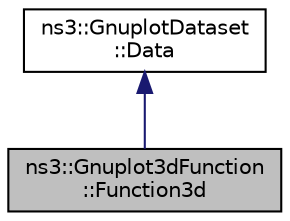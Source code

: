 digraph "ns3::Gnuplot3dFunction::Function3d"
{
 // LATEX_PDF_SIZE
  edge [fontname="Helvetica",fontsize="10",labelfontname="Helvetica",labelfontsize="10"];
  node [fontname="Helvetica",fontsize="10",shape=record];
  Node1 [label="ns3::Gnuplot3dFunction\l::Function3d",height=0.2,width=0.4,color="black", fillcolor="grey75", style="filled", fontcolor="black",tooltip="Structure storing the function to be used for a 3D plot."];
  Node2 -> Node1 [dir="back",color="midnightblue",fontsize="10",style="solid",fontname="Helvetica"];
  Node2 [label="ns3::GnuplotDataset\l::Data",height=0.2,width=0.4,color="black", fillcolor="white", style="filled",URL="$structns3_1_1_gnuplot_dataset_1_1_data.html",tooltip="Structure storing the data to plot."];
}
